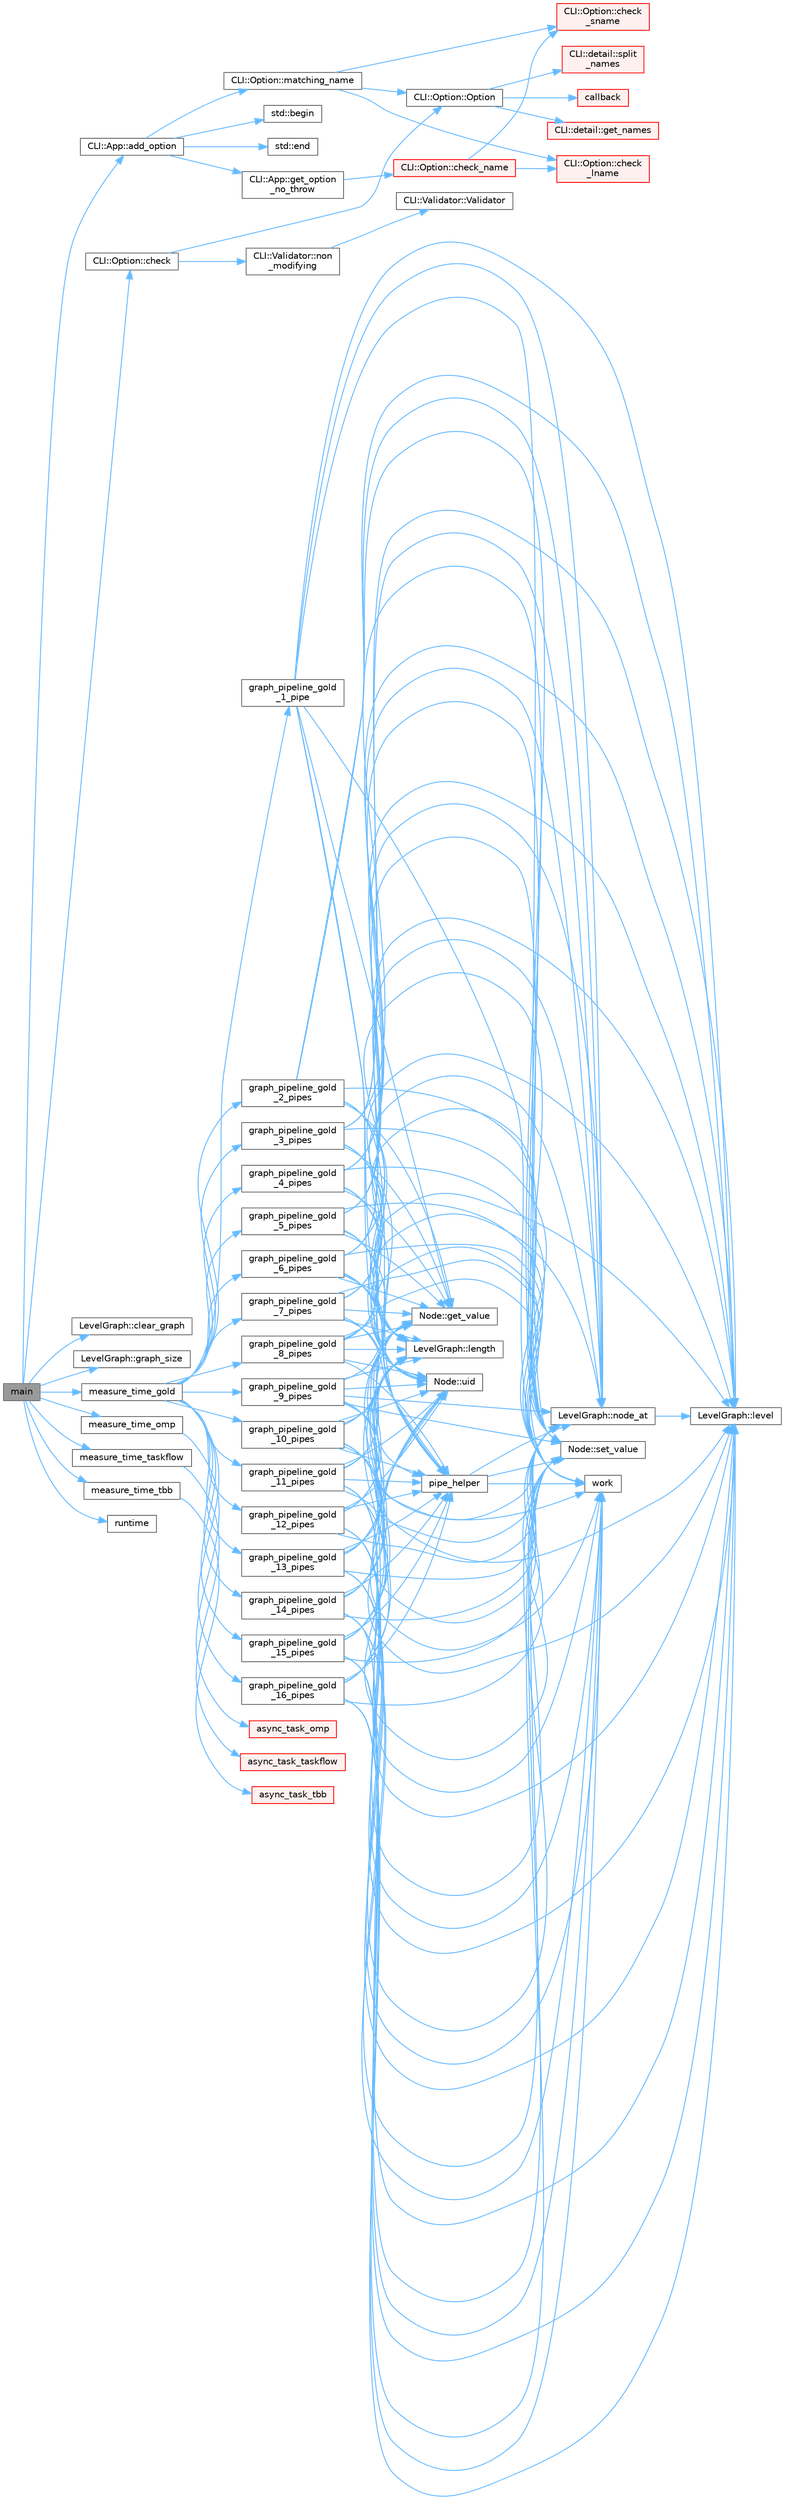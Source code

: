 digraph "main"
{
 // LATEX_PDF_SIZE
  bgcolor="transparent";
  edge [fontname=Helvetica,fontsize=10,labelfontname=Helvetica,labelfontsize=10];
  node [fontname=Helvetica,fontsize=10,shape=box,height=0.2,width=0.4];
  rankdir="LR";
  Node1 [id="Node000001",label="main",height=0.2,width=0.4,color="gray40", fillcolor="grey60", style="filled", fontcolor="black",tooltip=" "];
  Node1 -> Node2 [id="edge1_Node000001_Node000002",color="steelblue1",style="solid",tooltip=" "];
  Node2 [id="Node000002",label="CLI::App::add_option",height=0.2,width=0.4,color="grey40", fillcolor="white", style="filled",URL="$class_c_l_i_1_1_app.html#adb68306d25a26400399d11efe7211dc4",tooltip=" "];
  Node2 -> Node3 [id="edge2_Node000002_Node000003",color="steelblue1",style="solid",tooltip=" "];
  Node3 [id="Node000003",label="std::begin",height=0.2,width=0.4,color="grey40", fillcolor="white", style="filled",URL="$namespacestd.html#aec76fc52a775d29bc4058c8e1405045a",tooltip=" "];
  Node2 -> Node4 [id="edge3_Node000002_Node000004",color="steelblue1",style="solid",tooltip=" "];
  Node4 [id="Node000004",label="std::end",height=0.2,width=0.4,color="grey40", fillcolor="white", style="filled",URL="$namespacestd.html#a35f71a4c49ddf38bb590177e3a4b2598",tooltip=" "];
  Node2 -> Node5 [id="edge4_Node000002_Node000005",color="steelblue1",style="solid",tooltip=" "];
  Node5 [id="Node000005",label="CLI::App::get_option\l_no_throw",height=0.2,width=0.4,color="grey40", fillcolor="white", style="filled",URL="$class_c_l_i_1_1_app.html#a029d50d6fdfde25e7f3e94ef2e525ccc",tooltip="Get an option by name (noexcept non-const version)"];
  Node5 -> Node6 [id="edge5_Node000005_Node000006",color="steelblue1",style="solid",tooltip=" "];
  Node6 [id="Node000006",label="CLI::Option::check_name",height=0.2,width=0.4,color="red", fillcolor="#FFF0F0", style="filled",URL="$class_c_l_i_1_1_option.html#a1f9eda27ddb1b2d520e29724d550f6a0",tooltip="Check a name. Requires \"-\" or \"--\" for short / long, supports positional name"];
  Node6 -> Node7 [id="edge6_Node000006_Node000007",color="steelblue1",style="solid",tooltip=" "];
  Node7 [id="Node000007",label="CLI::Option::check\l_lname",height=0.2,width=0.4,color="red", fillcolor="#FFF0F0", style="filled",URL="$class_c_l_i_1_1_option.html#a6e970efc39aa4984b9bb797d071ce34a",tooltip="Requires \"--\" to be removed from string"];
  Node6 -> Node13 [id="edge7_Node000006_Node000013",color="steelblue1",style="solid",tooltip=" "];
  Node13 [id="Node000013",label="CLI::Option::check\l_sname",height=0.2,width=0.4,color="red", fillcolor="#FFF0F0", style="filled",URL="$class_c_l_i_1_1_option.html#a46e7395f6a8a720e4305aea2edb4aa7b",tooltip="Requires \"-\" to be removed from string"];
  Node2 -> Node14 [id="edge8_Node000002_Node000014",color="steelblue1",style="solid",tooltip=" "];
  Node14 [id="Node000014",label="CLI::Option::matching_name",height=0.2,width=0.4,color="grey40", fillcolor="white", style="filled",URL="$class_c_l_i_1_1_option.html#a67b1e51f9f873b265dac8122746fc2d7",tooltip="If options share any of the same names, find it"];
  Node14 -> Node7 [id="edge9_Node000014_Node000007",color="steelblue1",style="solid",tooltip=" "];
  Node14 -> Node13 [id="edge10_Node000014_Node000013",color="steelblue1",style="solid",tooltip=" "];
  Node14 -> Node15 [id="edge11_Node000014_Node000015",color="steelblue1",style="solid",tooltip=" "];
  Node15 [id="Node000015",label="CLI::Option::Option",height=0.2,width=0.4,color="grey40", fillcolor="white", style="filled",URL="$class_c_l_i_1_1_option.html#a577e99d3ea33598b4dc3605f544d14fc",tooltip="Making an option by hand is not defined, it must be made by the App class"];
  Node15 -> Node16 [id="edge12_Node000015_Node000016",color="steelblue1",style="solid",tooltip=" "];
  Node16 [id="Node000016",label="callback",height=0.2,width=0.4,color="red", fillcolor="#FFF0F0", style="filled",URL="$external_2spine-runtimes_2spine-sfml_2c_2example_2main_8cpp.html#a2f27b7fc84a39cace84d90f62a8d4c8e",tooltip=" "];
  Node15 -> Node48 [id="edge13_Node000015_Node000048",color="steelblue1",style="solid",tooltip=" "];
  Node48 [id="Node000048",label="CLI::detail::get_names",height=0.2,width=0.4,color="red", fillcolor="#FFF0F0", style="filled",URL="$namespace_c_l_i_1_1detail.html#a6c9c870c5f7cd261e7363cb862634a3a",tooltip="Get a vector of short names, one of long names, and a single name"];
  Node15 -> Node59 [id="edge14_Node000015_Node000059",color="steelblue1",style="solid",tooltip=" "];
  Node59 [id="Node000059",label="CLI::detail::split\l_names",height=0.2,width=0.4,color="red", fillcolor="#FFF0F0", style="filled",URL="$namespace_c_l_i_1_1detail.html#ac8a8403ca4cfb40e30979111083c0c1c",tooltip=" "];
  Node1 -> Node64 [id="edge15_Node000001_Node000064",color="steelblue1",style="solid",tooltip=" "];
  Node64 [id="Node000064",label="CLI::Option::check",height=0.2,width=0.4,color="grey40", fillcolor="white", style="filled",URL="$class_c_l_i_1_1_option.html#aacaa8668acf4ef1acd08369404bd2be0",tooltip="Adds a Validator with a built in type name"];
  Node64 -> Node65 [id="edge16_Node000064_Node000065",color="steelblue1",style="solid",tooltip=" "];
  Node65 [id="Node000065",label="CLI::Validator::non\l_modifying",height=0.2,width=0.4,color="grey40", fillcolor="white", style="filled",URL="$class_c_l_i_1_1_validator.html#a356d979d984dffff3489caf4baca9160",tooltip="Specify whether the Validator can be modifying or not"];
  Node65 -> Node66 [id="edge17_Node000065_Node000066",color="steelblue1",style="solid",tooltip=" "];
  Node66 [id="Node000066",label="CLI::Validator::Validator",height=0.2,width=0.4,color="grey40", fillcolor="white", style="filled",URL="$class_c_l_i_1_1_validator.html#a8d286010aa97e8cbe805d1479834b6a1",tooltip=" "];
  Node64 -> Node15 [id="edge18_Node000064_Node000015",color="steelblue1",style="solid",tooltip=" "];
  Node1 -> Node67 [id="edge19_Node000001_Node000067",color="steelblue1",style="solid",tooltip=" "];
  Node67 [id="Node000067",label="LevelGraph::clear_graph",height=0.2,width=0.4,color="grey40", fillcolor="white", style="filled",URL="$class_level_graph.html#a65c70e79812dd526fda892747193c22c",tooltip=" "];
  Node1 -> Node68 [id="edge20_Node000001_Node000068",color="steelblue1",style="solid",tooltip=" "];
  Node68 [id="Node000068",label="LevelGraph::graph_size",height=0.2,width=0.4,color="grey40", fillcolor="white", style="filled",URL="$class_level_graph.html#a2eac24c8890e27b0602e154223d3d04a",tooltip=" "];
  Node1 -> Node69 [id="edge21_Node000001_Node000069",color="steelblue1",style="solid",tooltip=" "];
  Node69 [id="Node000069",label="measure_time_gold",height=0.2,width=0.4,color="grey40", fillcolor="white", style="filled",URL="$gold_8cpp.html#a91e5a864dfeb30865a35677c0dc1c604",tooltip=" "];
  Node69 -> Node70 [id="edge22_Node000069_Node000070",color="steelblue1",style="solid",tooltip=" "];
  Node70 [id="Node000070",label="graph_pipeline_gold\l_10_pipes",height=0.2,width=0.4,color="grey40", fillcolor="white", style="filled",URL="$gold_8cpp.html#a62d45b8ec9ae3bdb8a78632c2c1c5e66",tooltip=" "];
  Node70 -> Node71 [id="edge23_Node000070_Node000071",color="steelblue1",style="solid",tooltip=" "];
  Node71 [id="Node000071",label="Node::get_value",height=0.2,width=0.4,color="grey40", fillcolor="white", style="filled",URL="$class_node.html#a087ff7aed656beb6aac57d89b53c1989",tooltip=" "];
  Node70 -> Node72 [id="edge24_Node000070_Node000072",color="steelblue1",style="solid",tooltip=" "];
  Node72 [id="Node000072",label="LevelGraph::length",height=0.2,width=0.4,color="grey40", fillcolor="white", style="filled",URL="$class_level_graph.html#a548488ad18c1808f87ed76156bdaf023",tooltip=" "];
  Node70 -> Node73 [id="edge25_Node000070_Node000073",color="steelblue1",style="solid",tooltip=" "];
  Node73 [id="Node000073",label="LevelGraph::level",height=0.2,width=0.4,color="grey40", fillcolor="white", style="filled",URL="$class_level_graph.html#adb06d9302ad46b9ca75aa3ddbefd8876",tooltip=" "];
  Node70 -> Node74 [id="edge26_Node000070_Node000074",color="steelblue1",style="solid",tooltip=" "];
  Node74 [id="Node000074",label="LevelGraph::node_at",height=0.2,width=0.4,color="grey40", fillcolor="white", style="filled",URL="$class_level_graph.html#a2024df3f45163948fcc3a5afb152e1dc",tooltip=" "];
  Node74 -> Node73 [id="edge27_Node000074_Node000073",color="steelblue1",style="solid",tooltip=" "];
  Node70 -> Node75 [id="edge28_Node000070_Node000075",color="steelblue1",style="solid",tooltip=" "];
  Node75 [id="Node000075",label="pipe_helper",height=0.2,width=0.4,color="grey40", fillcolor="white", style="filled",URL="$gold_8cpp.html#a73a66df6355f10f86b815ab83c07d4bc",tooltip=" "];
  Node75 -> Node74 [id="edge29_Node000075_Node000074",color="steelblue1",style="solid",tooltip=" "];
  Node75 -> Node76 [id="edge30_Node000075_Node000076",color="steelblue1",style="solid",tooltip=" "];
  Node76 [id="Node000076",label="Node::set_value",height=0.2,width=0.4,color="grey40", fillcolor="white", style="filled",URL="$class_node.html#a788f6f8240f05976cdfa4a4dda83add2",tooltip=" "];
  Node75 -> Node77 [id="edge31_Node000075_Node000077",color="steelblue1",style="solid",tooltip=" "];
  Node77 [id="Node000077",label="work",height=0.2,width=0.4,color="grey40", fillcolor="white", style="filled",URL="$graph__pipeline_2levelgraph_8hpp.html#a974702416f67274752dac351d6e73b30",tooltip=" "];
  Node70 -> Node76 [id="edge32_Node000070_Node000076",color="steelblue1",style="solid",tooltip=" "];
  Node70 -> Node78 [id="edge33_Node000070_Node000078",color="steelblue1",style="solid",tooltip=" "];
  Node78 [id="Node000078",label="Node::uid",height=0.2,width=0.4,color="grey40", fillcolor="white", style="filled",URL="$class_node.html#a0b8ae7cfa620c6c566c51ebfe78cb2bd",tooltip=" "];
  Node70 -> Node77 [id="edge34_Node000070_Node000077",color="steelblue1",style="solid",tooltip=" "];
  Node69 -> Node79 [id="edge35_Node000069_Node000079",color="steelblue1",style="solid",tooltip=" "];
  Node79 [id="Node000079",label="graph_pipeline_gold\l_11_pipes",height=0.2,width=0.4,color="grey40", fillcolor="white", style="filled",URL="$gold_8cpp.html#ad4477963be4b8d6af1673c0debec3142",tooltip=" "];
  Node79 -> Node71 [id="edge36_Node000079_Node000071",color="steelblue1",style="solid",tooltip=" "];
  Node79 -> Node72 [id="edge37_Node000079_Node000072",color="steelblue1",style="solid",tooltip=" "];
  Node79 -> Node73 [id="edge38_Node000079_Node000073",color="steelblue1",style="solid",tooltip=" "];
  Node79 -> Node74 [id="edge39_Node000079_Node000074",color="steelblue1",style="solid",tooltip=" "];
  Node79 -> Node75 [id="edge40_Node000079_Node000075",color="steelblue1",style="solid",tooltip=" "];
  Node79 -> Node76 [id="edge41_Node000079_Node000076",color="steelblue1",style="solid",tooltip=" "];
  Node79 -> Node78 [id="edge42_Node000079_Node000078",color="steelblue1",style="solid",tooltip=" "];
  Node79 -> Node77 [id="edge43_Node000079_Node000077",color="steelblue1",style="solid",tooltip=" "];
  Node69 -> Node80 [id="edge44_Node000069_Node000080",color="steelblue1",style="solid",tooltip=" "];
  Node80 [id="Node000080",label="graph_pipeline_gold\l_12_pipes",height=0.2,width=0.4,color="grey40", fillcolor="white", style="filled",URL="$gold_8cpp.html#a75bf2e4d632c6cbe53accd09ab1806e9",tooltip=" "];
  Node80 -> Node71 [id="edge45_Node000080_Node000071",color="steelblue1",style="solid",tooltip=" "];
  Node80 -> Node72 [id="edge46_Node000080_Node000072",color="steelblue1",style="solid",tooltip=" "];
  Node80 -> Node73 [id="edge47_Node000080_Node000073",color="steelblue1",style="solid",tooltip=" "];
  Node80 -> Node74 [id="edge48_Node000080_Node000074",color="steelblue1",style="solid",tooltip=" "];
  Node80 -> Node75 [id="edge49_Node000080_Node000075",color="steelblue1",style="solid",tooltip=" "];
  Node80 -> Node76 [id="edge50_Node000080_Node000076",color="steelblue1",style="solid",tooltip=" "];
  Node80 -> Node78 [id="edge51_Node000080_Node000078",color="steelblue1",style="solid",tooltip=" "];
  Node80 -> Node77 [id="edge52_Node000080_Node000077",color="steelblue1",style="solid",tooltip=" "];
  Node69 -> Node81 [id="edge53_Node000069_Node000081",color="steelblue1",style="solid",tooltip=" "];
  Node81 [id="Node000081",label="graph_pipeline_gold\l_13_pipes",height=0.2,width=0.4,color="grey40", fillcolor="white", style="filled",URL="$gold_8cpp.html#a188daee321ef5a5a00ffeb2c22f98b2d",tooltip=" "];
  Node81 -> Node71 [id="edge54_Node000081_Node000071",color="steelblue1",style="solid",tooltip=" "];
  Node81 -> Node72 [id="edge55_Node000081_Node000072",color="steelblue1",style="solid",tooltip=" "];
  Node81 -> Node73 [id="edge56_Node000081_Node000073",color="steelblue1",style="solid",tooltip=" "];
  Node81 -> Node74 [id="edge57_Node000081_Node000074",color="steelblue1",style="solid",tooltip=" "];
  Node81 -> Node75 [id="edge58_Node000081_Node000075",color="steelblue1",style="solid",tooltip=" "];
  Node81 -> Node76 [id="edge59_Node000081_Node000076",color="steelblue1",style="solid",tooltip=" "];
  Node81 -> Node78 [id="edge60_Node000081_Node000078",color="steelblue1",style="solid",tooltip=" "];
  Node81 -> Node77 [id="edge61_Node000081_Node000077",color="steelblue1",style="solid",tooltip=" "];
  Node69 -> Node82 [id="edge62_Node000069_Node000082",color="steelblue1",style="solid",tooltip=" "];
  Node82 [id="Node000082",label="graph_pipeline_gold\l_14_pipes",height=0.2,width=0.4,color="grey40", fillcolor="white", style="filled",URL="$gold_8cpp.html#a2d9f4e968938c77653b82c251ecd0fb2",tooltip=" "];
  Node82 -> Node71 [id="edge63_Node000082_Node000071",color="steelblue1",style="solid",tooltip=" "];
  Node82 -> Node72 [id="edge64_Node000082_Node000072",color="steelblue1",style="solid",tooltip=" "];
  Node82 -> Node73 [id="edge65_Node000082_Node000073",color="steelblue1",style="solid",tooltip=" "];
  Node82 -> Node74 [id="edge66_Node000082_Node000074",color="steelblue1",style="solid",tooltip=" "];
  Node82 -> Node75 [id="edge67_Node000082_Node000075",color="steelblue1",style="solid",tooltip=" "];
  Node82 -> Node76 [id="edge68_Node000082_Node000076",color="steelblue1",style="solid",tooltip=" "];
  Node82 -> Node78 [id="edge69_Node000082_Node000078",color="steelblue1",style="solid",tooltip=" "];
  Node82 -> Node77 [id="edge70_Node000082_Node000077",color="steelblue1",style="solid",tooltip=" "];
  Node69 -> Node83 [id="edge71_Node000069_Node000083",color="steelblue1",style="solid",tooltip=" "];
  Node83 [id="Node000083",label="graph_pipeline_gold\l_15_pipes",height=0.2,width=0.4,color="grey40", fillcolor="white", style="filled",URL="$gold_8cpp.html#a76bd5dec313cf1e0b11d9594a008e81b",tooltip=" "];
  Node83 -> Node71 [id="edge72_Node000083_Node000071",color="steelblue1",style="solid",tooltip=" "];
  Node83 -> Node72 [id="edge73_Node000083_Node000072",color="steelblue1",style="solid",tooltip=" "];
  Node83 -> Node73 [id="edge74_Node000083_Node000073",color="steelblue1",style="solid",tooltip=" "];
  Node83 -> Node74 [id="edge75_Node000083_Node000074",color="steelblue1",style="solid",tooltip=" "];
  Node83 -> Node75 [id="edge76_Node000083_Node000075",color="steelblue1",style="solid",tooltip=" "];
  Node83 -> Node76 [id="edge77_Node000083_Node000076",color="steelblue1",style="solid",tooltip=" "];
  Node83 -> Node78 [id="edge78_Node000083_Node000078",color="steelblue1",style="solid",tooltip=" "];
  Node83 -> Node77 [id="edge79_Node000083_Node000077",color="steelblue1",style="solid",tooltip=" "];
  Node69 -> Node84 [id="edge80_Node000069_Node000084",color="steelblue1",style="solid",tooltip=" "];
  Node84 [id="Node000084",label="graph_pipeline_gold\l_16_pipes",height=0.2,width=0.4,color="grey40", fillcolor="white", style="filled",URL="$gold_8cpp.html#aaebc395f813ff1d88e62222c37ebf104",tooltip=" "];
  Node84 -> Node71 [id="edge81_Node000084_Node000071",color="steelblue1",style="solid",tooltip=" "];
  Node84 -> Node72 [id="edge82_Node000084_Node000072",color="steelblue1",style="solid",tooltip=" "];
  Node84 -> Node73 [id="edge83_Node000084_Node000073",color="steelblue1",style="solid",tooltip=" "];
  Node84 -> Node74 [id="edge84_Node000084_Node000074",color="steelblue1",style="solid",tooltip=" "];
  Node84 -> Node75 [id="edge85_Node000084_Node000075",color="steelblue1",style="solid",tooltip=" "];
  Node84 -> Node76 [id="edge86_Node000084_Node000076",color="steelblue1",style="solid",tooltip=" "];
  Node84 -> Node78 [id="edge87_Node000084_Node000078",color="steelblue1",style="solid",tooltip=" "];
  Node84 -> Node77 [id="edge88_Node000084_Node000077",color="steelblue1",style="solid",tooltip=" "];
  Node69 -> Node85 [id="edge89_Node000069_Node000085",color="steelblue1",style="solid",tooltip=" "];
  Node85 [id="Node000085",label="graph_pipeline_gold\l_1_pipe",height=0.2,width=0.4,color="grey40", fillcolor="white", style="filled",URL="$gold_8cpp.html#aabdf19bfd14c64aed9e3fce759bf4881",tooltip=" "];
  Node85 -> Node71 [id="edge90_Node000085_Node000071",color="steelblue1",style="solid",tooltip=" "];
  Node85 -> Node72 [id="edge91_Node000085_Node000072",color="steelblue1",style="solid",tooltip=" "];
  Node85 -> Node73 [id="edge92_Node000085_Node000073",color="steelblue1",style="solid",tooltip=" "];
  Node85 -> Node74 [id="edge93_Node000085_Node000074",color="steelblue1",style="solid",tooltip=" "];
  Node85 -> Node76 [id="edge94_Node000085_Node000076",color="steelblue1",style="solid",tooltip=" "];
  Node85 -> Node78 [id="edge95_Node000085_Node000078",color="steelblue1",style="solid",tooltip=" "];
  Node85 -> Node77 [id="edge96_Node000085_Node000077",color="steelblue1",style="solid",tooltip=" "];
  Node69 -> Node86 [id="edge97_Node000069_Node000086",color="steelblue1",style="solid",tooltip=" "];
  Node86 [id="Node000086",label="graph_pipeline_gold\l_2_pipes",height=0.2,width=0.4,color="grey40", fillcolor="white", style="filled",URL="$gold_8cpp.html#a784c22945c55770d2fc0cef5489ae91b",tooltip=" "];
  Node86 -> Node71 [id="edge98_Node000086_Node000071",color="steelblue1",style="solid",tooltip=" "];
  Node86 -> Node72 [id="edge99_Node000086_Node000072",color="steelblue1",style="solid",tooltip=" "];
  Node86 -> Node73 [id="edge100_Node000086_Node000073",color="steelblue1",style="solid",tooltip=" "];
  Node86 -> Node74 [id="edge101_Node000086_Node000074",color="steelblue1",style="solid",tooltip=" "];
  Node86 -> Node75 [id="edge102_Node000086_Node000075",color="steelblue1",style="solid",tooltip=" "];
  Node86 -> Node76 [id="edge103_Node000086_Node000076",color="steelblue1",style="solid",tooltip=" "];
  Node86 -> Node78 [id="edge104_Node000086_Node000078",color="steelblue1",style="solid",tooltip=" "];
  Node86 -> Node77 [id="edge105_Node000086_Node000077",color="steelblue1",style="solid",tooltip=" "];
  Node69 -> Node87 [id="edge106_Node000069_Node000087",color="steelblue1",style="solid",tooltip=" "];
  Node87 [id="Node000087",label="graph_pipeline_gold\l_3_pipes",height=0.2,width=0.4,color="grey40", fillcolor="white", style="filled",URL="$gold_8cpp.html#a17eb2c93678fc61926bf781e920cc881",tooltip=" "];
  Node87 -> Node71 [id="edge107_Node000087_Node000071",color="steelblue1",style="solid",tooltip=" "];
  Node87 -> Node72 [id="edge108_Node000087_Node000072",color="steelblue1",style="solid",tooltip=" "];
  Node87 -> Node73 [id="edge109_Node000087_Node000073",color="steelblue1",style="solid",tooltip=" "];
  Node87 -> Node74 [id="edge110_Node000087_Node000074",color="steelblue1",style="solid",tooltip=" "];
  Node87 -> Node75 [id="edge111_Node000087_Node000075",color="steelblue1",style="solid",tooltip=" "];
  Node87 -> Node76 [id="edge112_Node000087_Node000076",color="steelblue1",style="solid",tooltip=" "];
  Node87 -> Node78 [id="edge113_Node000087_Node000078",color="steelblue1",style="solid",tooltip=" "];
  Node87 -> Node77 [id="edge114_Node000087_Node000077",color="steelblue1",style="solid",tooltip=" "];
  Node69 -> Node88 [id="edge115_Node000069_Node000088",color="steelblue1",style="solid",tooltip=" "];
  Node88 [id="Node000088",label="graph_pipeline_gold\l_4_pipes",height=0.2,width=0.4,color="grey40", fillcolor="white", style="filled",URL="$gold_8cpp.html#aed184f1f360fde137fe56cbf5acf6023",tooltip=" "];
  Node88 -> Node71 [id="edge116_Node000088_Node000071",color="steelblue1",style="solid",tooltip=" "];
  Node88 -> Node72 [id="edge117_Node000088_Node000072",color="steelblue1",style="solid",tooltip=" "];
  Node88 -> Node73 [id="edge118_Node000088_Node000073",color="steelblue1",style="solid",tooltip=" "];
  Node88 -> Node74 [id="edge119_Node000088_Node000074",color="steelblue1",style="solid",tooltip=" "];
  Node88 -> Node75 [id="edge120_Node000088_Node000075",color="steelblue1",style="solid",tooltip=" "];
  Node88 -> Node76 [id="edge121_Node000088_Node000076",color="steelblue1",style="solid",tooltip=" "];
  Node88 -> Node78 [id="edge122_Node000088_Node000078",color="steelblue1",style="solid",tooltip=" "];
  Node88 -> Node77 [id="edge123_Node000088_Node000077",color="steelblue1",style="solid",tooltip=" "];
  Node69 -> Node89 [id="edge124_Node000069_Node000089",color="steelblue1",style="solid",tooltip=" "];
  Node89 [id="Node000089",label="graph_pipeline_gold\l_5_pipes",height=0.2,width=0.4,color="grey40", fillcolor="white", style="filled",URL="$gold_8cpp.html#a58ea4f437149c011fac89cecb644fa08",tooltip=" "];
  Node89 -> Node71 [id="edge125_Node000089_Node000071",color="steelblue1",style="solid",tooltip=" "];
  Node89 -> Node72 [id="edge126_Node000089_Node000072",color="steelblue1",style="solid",tooltip=" "];
  Node89 -> Node73 [id="edge127_Node000089_Node000073",color="steelblue1",style="solid",tooltip=" "];
  Node89 -> Node74 [id="edge128_Node000089_Node000074",color="steelblue1",style="solid",tooltip=" "];
  Node89 -> Node75 [id="edge129_Node000089_Node000075",color="steelblue1",style="solid",tooltip=" "];
  Node89 -> Node76 [id="edge130_Node000089_Node000076",color="steelblue1",style="solid",tooltip=" "];
  Node89 -> Node78 [id="edge131_Node000089_Node000078",color="steelblue1",style="solid",tooltip=" "];
  Node89 -> Node77 [id="edge132_Node000089_Node000077",color="steelblue1",style="solid",tooltip=" "];
  Node69 -> Node90 [id="edge133_Node000069_Node000090",color="steelblue1",style="solid",tooltip=" "];
  Node90 [id="Node000090",label="graph_pipeline_gold\l_6_pipes",height=0.2,width=0.4,color="grey40", fillcolor="white", style="filled",URL="$gold_8cpp.html#af40e274b05e02d2f381888b7c4c2e4fb",tooltip=" "];
  Node90 -> Node71 [id="edge134_Node000090_Node000071",color="steelblue1",style="solid",tooltip=" "];
  Node90 -> Node72 [id="edge135_Node000090_Node000072",color="steelblue1",style="solid",tooltip=" "];
  Node90 -> Node73 [id="edge136_Node000090_Node000073",color="steelblue1",style="solid",tooltip=" "];
  Node90 -> Node74 [id="edge137_Node000090_Node000074",color="steelblue1",style="solid",tooltip=" "];
  Node90 -> Node75 [id="edge138_Node000090_Node000075",color="steelblue1",style="solid",tooltip=" "];
  Node90 -> Node76 [id="edge139_Node000090_Node000076",color="steelblue1",style="solid",tooltip=" "];
  Node90 -> Node78 [id="edge140_Node000090_Node000078",color="steelblue1",style="solid",tooltip=" "];
  Node90 -> Node77 [id="edge141_Node000090_Node000077",color="steelblue1",style="solid",tooltip=" "];
  Node69 -> Node91 [id="edge142_Node000069_Node000091",color="steelblue1",style="solid",tooltip=" "];
  Node91 [id="Node000091",label="graph_pipeline_gold\l_7_pipes",height=0.2,width=0.4,color="grey40", fillcolor="white", style="filled",URL="$gold_8cpp.html#a3f6cd50e0026bf6a211451f27545081c",tooltip=" "];
  Node91 -> Node71 [id="edge143_Node000091_Node000071",color="steelblue1",style="solid",tooltip=" "];
  Node91 -> Node72 [id="edge144_Node000091_Node000072",color="steelblue1",style="solid",tooltip=" "];
  Node91 -> Node73 [id="edge145_Node000091_Node000073",color="steelblue1",style="solid",tooltip=" "];
  Node91 -> Node74 [id="edge146_Node000091_Node000074",color="steelblue1",style="solid",tooltip=" "];
  Node91 -> Node75 [id="edge147_Node000091_Node000075",color="steelblue1",style="solid",tooltip=" "];
  Node91 -> Node76 [id="edge148_Node000091_Node000076",color="steelblue1",style="solid",tooltip=" "];
  Node91 -> Node78 [id="edge149_Node000091_Node000078",color="steelblue1",style="solid",tooltip=" "];
  Node91 -> Node77 [id="edge150_Node000091_Node000077",color="steelblue1",style="solid",tooltip=" "];
  Node69 -> Node92 [id="edge151_Node000069_Node000092",color="steelblue1",style="solid",tooltip=" "];
  Node92 [id="Node000092",label="graph_pipeline_gold\l_8_pipes",height=0.2,width=0.4,color="grey40", fillcolor="white", style="filled",URL="$gold_8cpp.html#a26c30b6721a5f9def2e51de34714bfc9",tooltip=" "];
  Node92 -> Node71 [id="edge152_Node000092_Node000071",color="steelblue1",style="solid",tooltip=" "];
  Node92 -> Node72 [id="edge153_Node000092_Node000072",color="steelblue1",style="solid",tooltip=" "];
  Node92 -> Node73 [id="edge154_Node000092_Node000073",color="steelblue1",style="solid",tooltip=" "];
  Node92 -> Node74 [id="edge155_Node000092_Node000074",color="steelblue1",style="solid",tooltip=" "];
  Node92 -> Node75 [id="edge156_Node000092_Node000075",color="steelblue1",style="solid",tooltip=" "];
  Node92 -> Node76 [id="edge157_Node000092_Node000076",color="steelblue1",style="solid",tooltip=" "];
  Node92 -> Node78 [id="edge158_Node000092_Node000078",color="steelblue1",style="solid",tooltip=" "];
  Node92 -> Node77 [id="edge159_Node000092_Node000077",color="steelblue1",style="solid",tooltip=" "];
  Node69 -> Node93 [id="edge160_Node000069_Node000093",color="steelblue1",style="solid",tooltip=" "];
  Node93 [id="Node000093",label="graph_pipeline_gold\l_9_pipes",height=0.2,width=0.4,color="grey40", fillcolor="white", style="filled",URL="$gold_8cpp.html#ab2378d4762e46ba61d85a8a184c726be",tooltip=" "];
  Node93 -> Node71 [id="edge161_Node000093_Node000071",color="steelblue1",style="solid",tooltip=" "];
  Node93 -> Node72 [id="edge162_Node000093_Node000072",color="steelblue1",style="solid",tooltip=" "];
  Node93 -> Node73 [id="edge163_Node000093_Node000073",color="steelblue1",style="solid",tooltip=" "];
  Node93 -> Node74 [id="edge164_Node000093_Node000074",color="steelblue1",style="solid",tooltip=" "];
  Node93 -> Node75 [id="edge165_Node000093_Node000075",color="steelblue1",style="solid",tooltip=" "];
  Node93 -> Node76 [id="edge166_Node000093_Node000076",color="steelblue1",style="solid",tooltip=" "];
  Node93 -> Node78 [id="edge167_Node000093_Node000078",color="steelblue1",style="solid",tooltip=" "];
  Node93 -> Node77 [id="edge168_Node000093_Node000077",color="steelblue1",style="solid",tooltip=" "];
  Node1 -> Node94 [id="edge169_Node000001_Node000094",color="steelblue1",style="solid",tooltip=" "];
  Node94 [id="Node000094",label="measure_time_omp",height=0.2,width=0.4,color="grey40", fillcolor="white", style="filled",URL="$benchmarks_2async__task_2omp_8cpp.html#a104fbde9a9ae2085262074c7bcae75b0",tooltip=" "];
  Node94 -> Node95 [id="edge170_Node000094_Node000095",color="steelblue1",style="solid",tooltip=" "];
  Node95 [id="Node000095",label="async_task_omp",height=0.2,width=0.4,color="red", fillcolor="#FFF0F0", style="filled",URL="$benchmarks_2async__task_2omp_8cpp.html#adcdfc47002233f7d5f7058492a7f18d8",tooltip=" "];
  Node1 -> Node97 [id="edge171_Node000001_Node000097",color="steelblue1",style="solid",tooltip=" "];
  Node97 [id="Node000097",label="measure_time_taskflow",height=0.2,width=0.4,color="grey40", fillcolor="white", style="filled",URL="$benchmarks_2async__task_2taskflow_8cpp.html#a22c540f6a47d9e8dc94604296f83a02b",tooltip=" "];
  Node97 -> Node98 [id="edge172_Node000097_Node000098",color="steelblue1",style="solid",tooltip=" "];
  Node98 [id="Node000098",label="async_task_taskflow",height=0.2,width=0.4,color="red", fillcolor="#FFF0F0", style="filled",URL="$benchmarks_2async__task_2taskflow_8cpp.html#ab6896f2602d4223d34c46884741ad9fd",tooltip=" "];
  Node1 -> Node99 [id="edge173_Node000001_Node000099",color="steelblue1",style="solid",tooltip=" "];
  Node99 [id="Node000099",label="measure_time_tbb",height=0.2,width=0.4,color="grey40", fillcolor="white", style="filled",URL="$benchmarks_2async__task_2tbb_8cpp.html#ac448ec09560600ce8c7cb91298a5ca51",tooltip=" "];
  Node99 -> Node100 [id="edge174_Node000099_Node000100",color="steelblue1",style="solid",tooltip=" "];
  Node100 [id="Node000100",label="async_task_tbb",height=0.2,width=0.4,color="red", fillcolor="#FFF0F0", style="filled",URL="$benchmarks_2async__task_2tbb_8cpp.html#a6fc7d5a5891d0ccc2b38ee9b2a218457",tooltip=" "];
  Node1 -> Node104 [id="edge175_Node000001_Node000104",color="steelblue1",style="solid",tooltip=" "];
  Node104 [id="Node000104",label="runtime",height=0.2,width=0.4,color="grey40", fillcolor="white", style="filled",URL="$runtime_2spdlog_2include_2spdlog_2fmt_2bundled_2base_8h.html#a8c5f2060819744fc66f8fbce25a480be",tooltip=" "];
}
